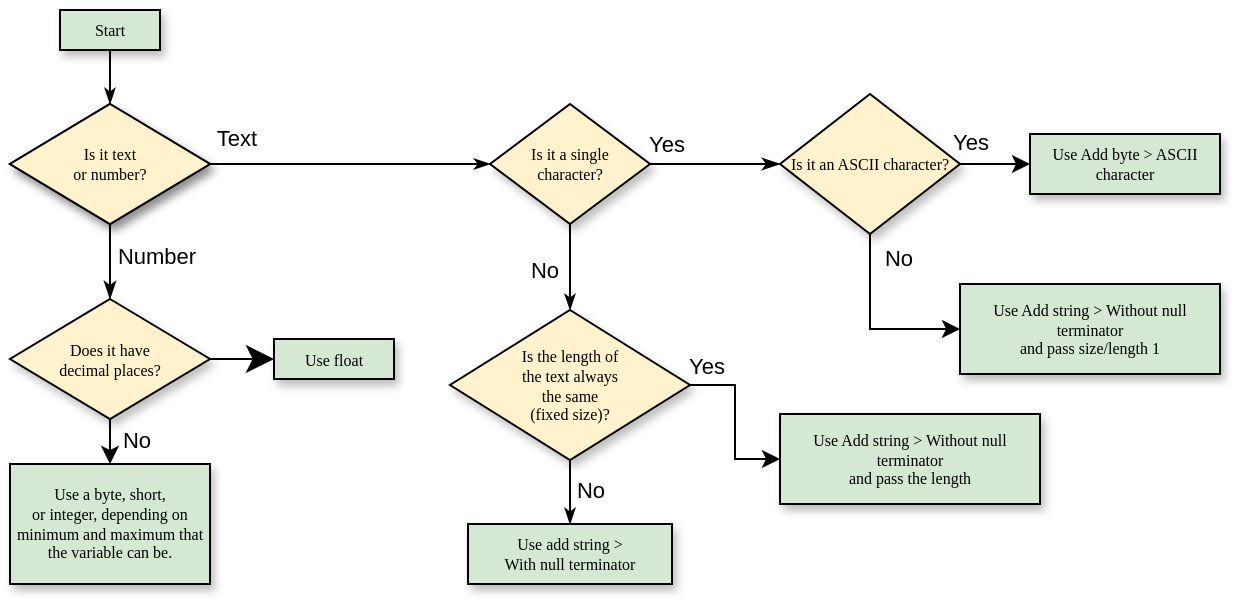 <mxfile version="14.6.6" type="device"><diagram name="Page-1" id="edf60f1a-56cd-e834-aa8a-f176f3a09ee4"><mxGraphModel dx="138" dy="268" grid="0" gridSize="10" guides="1" tooltips="1" connect="1" arrows="1" fold="1" page="1" pageScale="1" pageWidth="1100" pageHeight="850" background="#ffffff" math="0" shadow="0"><root><mxCell id="0"/><mxCell id="1" parent="0"/><mxCell id="60e70716793133e9-32" style="edgeStyle=orthogonalEdgeStyle;rounded=0;html=1;labelBackgroundColor=none;startSize=5;endArrow=classicThin;endFill=1;endSize=5;jettySize=auto;orthogonalLoop=1;strokeWidth=1;fontFamily=Verdana;fontSize=8" parent="1" source="60e70716793133e9-4" target="60e70716793133e9-5" edge="1"><mxGeometry relative="1" as="geometry"/></mxCell><mxCell id="60e70716793133e9-4" value="&lt;span style=&quot;&quot;&gt;Start&lt;/span&gt;" style="rounded=0;whiteSpace=wrap;html=1;shadow=1;labelBackgroundColor=#D5E8D4;strokeWidth=1;fontFamily=Verdana;fontSize=8;align=center;fillColor=#d5e8d4;" parent="1" vertex="1"><mxGeometry x="225" y="173" width="50" height="20" as="geometry"/></mxCell><mxCell id="60e70716793133e9-33" value="Text" style="edgeStyle=orthogonalEdgeStyle;rounded=0;html=1;labelBackgroundColor=none;startSize=5;endArrow=classicThin;endFill=1;endSize=5;jettySize=auto;orthogonalLoop=1;strokeWidth=1;fontFamily=Helvetica;fontSize=11;" parent="1" source="60e70716793133e9-5" target="60e70716793133e9-7" edge="1"><mxGeometry x="-0.814" y="13" relative="1" as="geometry"><mxPoint as="offset"/></mxGeometry></mxCell><mxCell id="60e70716793133e9-37" value="Number" style="edgeStyle=orthogonalEdgeStyle;rounded=0;html=1;labelBackgroundColor=none;startSize=6;endArrow=classicThin;endFill=1;endSize=6;jettySize=auto;orthogonalLoop=1;strokeWidth=1;fontFamily=Helvetica;fontSize=11;entryX=0.5;entryY=0;entryDx=0;entryDy=0;" parent="1" source="60e70716793133e9-5" target="IQ9ffZU0nIUYN66wLPz7-1" edge="1"><mxGeometry x="-0.246" y="23" relative="1" as="geometry"><mxPoint as="offset"/><mxPoint x="250" y="320" as="targetPoint"/></mxGeometry></mxCell><mxCell id="60e70716793133e9-5" value="Is it text&lt;br&gt;or number?" style="rhombus;whiteSpace=wrap;html=1;rounded=0;shadow=1;labelBackgroundColor=none;strokeWidth=1;fontFamily=Verdana;fontSize=8;align=center;" parent="1" vertex="1"><mxGeometry x="200" y="220" width="100" height="60" as="geometry"/></mxCell><mxCell id="60e70716793133e9-34" value="Yes" style="edgeStyle=orthogonalEdgeStyle;rounded=0;html=1;labelBackgroundColor=none;startSize=6;endArrow=classicThin;endFill=1;endSize=6;jettySize=auto;orthogonalLoop=1;strokeWidth=1;fontFamily=Helvetica;fontSize=11;entryX=0;entryY=0.5;entryDx=0;entryDy=0;" parent="1" source="60e70716793133e9-7" target="IQ9ffZU0nIUYN66wLPz7-11" edge="1"><mxGeometry x="-0.771" y="10" relative="1" as="geometry"><mxPoint as="offset"/></mxGeometry></mxCell><mxCell id="60e70716793133e9-35" value="No" style="edgeStyle=orthogonalEdgeStyle;rounded=0;html=1;labelBackgroundColor=none;startSize=5;endArrow=classicThin;endFill=1;endSize=5;jettySize=auto;orthogonalLoop=1;strokeWidth=1;fontFamily=Helvetica;fontSize=11;entryX=0.5;entryY=0;entryDx=0;entryDy=0;" parent="1" source="60e70716793133e9-7" target="IQ9ffZU0nIUYN66wLPz7-9" edge="1"><mxGeometry x="0.041" y="-13" relative="1" as="geometry"><mxPoint x="440" y="300" as="targetPoint"/><Array as="points"/><mxPoint as="offset"/></mxGeometry></mxCell><mxCell id="60e70716793133e9-7" value="Is it a single&lt;br&gt;character?" style="rhombus;whiteSpace=wrap;html=1;rounded=0;shadow=1;labelBackgroundColor=none;strokeWidth=1;fontFamily=Verdana;fontSize=8;align=center;fillColor=#fff2cc;" parent="1" vertex="1"><mxGeometry x="440" y="220" width="80" height="60" as="geometry"/></mxCell><mxCell id="60e70716793133e9-39" value="No" style="edgeStyle=orthogonalEdgeStyle;rounded=0;html=1;labelBackgroundColor=none;startSize=5;endArrow=classicThin;endFill=1;endSize=5;jettySize=auto;orthogonalLoop=1;strokeWidth=1;fontFamily=Helvetica;fontSize=11;exitX=0.5;exitY=1;exitDx=0;exitDy=0;" parent="1" source="IQ9ffZU0nIUYN66wLPz7-9" target="60e70716793133e9-12" edge="1"><mxGeometry x="0.274" y="10" relative="1" as="geometry"><mxPoint as="offset"/></mxGeometry></mxCell><mxCell id="60e70716793133e9-11" value="Use float" style="whiteSpace=wrap;html=1;rounded=0;shadow=1;labelBackgroundColor=none;strokeWidth=1;fontFamily=Verdana;fontSize=8;align=center;spacing=3;fillColor=#d5e8d4;" parent="1" vertex="1"><mxGeometry x="332" y="337.5" width="60" height="20" as="geometry"/></mxCell><mxCell id="60e70716793133e9-12" value="Use add string &amp;gt;&lt;br&gt;With null terminator" style="whiteSpace=wrap;html=1;rounded=0;shadow=1;labelBackgroundColor=none;strokeWidth=1;fontFamily=Verdana;fontSize=8;align=center;spacing=3;fillColor=#d5e8d4;" parent="1" vertex="1"><mxGeometry x="429" y="430" width="102" height="30" as="geometry"/></mxCell><mxCell id="IQ9ffZU0nIUYN66wLPz7-26" value="No" style="edgeStyle=orthogonalEdgeStyle;rounded=0;orthogonalLoop=1;jettySize=auto;html=1;exitX=0.5;exitY=1;exitDx=0;exitDy=0;entryX=0.5;entryY=0;entryDx=0;entryDy=0;fontFamily=Helvetica;fontSize=11;" edge="1" parent="1" source="IQ9ffZU0nIUYN66wLPz7-1" target="IQ9ffZU0nIUYN66wLPz7-3"><mxGeometry x="-0.067" y="13" relative="1" as="geometry"><mxPoint as="offset"/></mxGeometry></mxCell><mxCell id="IQ9ffZU0nIUYN66wLPz7-27" style="edgeStyle=orthogonalEdgeStyle;rounded=0;orthogonalLoop=1;jettySize=auto;html=1;entryX=0;entryY=0.5;entryDx=0;entryDy=0;fontFamily=Helvetica;fontSize=11;startSize=11;endSize=11;" edge="1" parent="1" source="IQ9ffZU0nIUYN66wLPz7-1" target="60e70716793133e9-11"><mxGeometry relative="1" as="geometry"/></mxCell><mxCell id="IQ9ffZU0nIUYN66wLPz7-1" value="Does it have&lt;br&gt;decimal places?" style="rhombus;whiteSpace=wrap;html=1;rounded=0;shadow=1;labelBackgroundColor=none;strokeWidth=1;fontFamily=Verdana;fontSize=8;align=center;spacing=3;fillColor=#fff2cc;" vertex="1" parent="1"><mxGeometry x="200" y="317.5" width="100" height="60" as="geometry"/></mxCell><mxCell id="IQ9ffZU0nIUYN66wLPz7-3" value="Use a byte, short,&lt;br&gt;or integer, depending on minimum and maximum that the variable can be." style="whiteSpace=wrap;html=1;rounded=0;shadow=1;fontFamily=Verdana;fontSize=8;strokeWidth=1;spacing=3;fillColor=#d5e8d4;" vertex="1" parent="1"><mxGeometry x="200" y="400" width="100" height="60" as="geometry"/></mxCell><mxCell id="IQ9ffZU0nIUYN66wLPz7-7" value="Is it text&lt;br&gt;or number?" style="rhombus;whiteSpace=wrap;html=1;rounded=0;shadow=1;labelBackgroundColor=none;strokeWidth=1;fontFamily=Verdana;fontSize=8;align=center;spacing=3;fillColor=#fff2cc;" vertex="1" parent="1"><mxGeometry x="200" y="220" width="100" height="60" as="geometry"/></mxCell><mxCell id="IQ9ffZU0nIUYN66wLPz7-18" value="Yes" style="edgeStyle=orthogonalEdgeStyle;rounded=0;orthogonalLoop=1;jettySize=auto;html=1;entryX=0;entryY=0.5;entryDx=0;entryDy=0;labelPosition=center;verticalLabelPosition=middle;align=center;verticalAlign=middle;" edge="1" parent="1" source="IQ9ffZU0nIUYN66wLPz7-9" target="IQ9ffZU0nIUYN66wLPz7-19"><mxGeometry x="-0.805" y="10" relative="1" as="geometry"><mxPoint x="550" y="390" as="targetPoint"/><mxPoint as="offset"/></mxGeometry></mxCell><mxCell id="IQ9ffZU0nIUYN66wLPz7-9" value="Is the length of&lt;br&gt;the text always&lt;br&gt;the same&lt;br&gt;(fixed size)?" style="rhombus;whiteSpace=wrap;html=1;rounded=0;shadow=1;labelBackgroundColor=none;strokeWidth=1;fontFamily=Verdana;fontSize=8;align=center;spacing=3;spacingTop=0;fillColor=#fff2cc;" vertex="1" parent="1"><mxGeometry x="420" y="323" width="120" height="75" as="geometry"/></mxCell><mxCell id="IQ9ffZU0nIUYN66wLPz7-13" value="Yes" style="edgeStyle=orthogonalEdgeStyle;rounded=0;orthogonalLoop=1;jettySize=auto;html=1;" edge="1" parent="1" source="IQ9ffZU0nIUYN66wLPz7-11" target="IQ9ffZU0nIUYN66wLPz7-12"><mxGeometry x="-0.775" y="11" relative="1" as="geometry"><mxPoint as="offset"/></mxGeometry></mxCell><mxCell id="IQ9ffZU0nIUYN66wLPz7-20" value="No" style="edgeStyle=orthogonalEdgeStyle;rounded=0;orthogonalLoop=1;jettySize=auto;html=1;exitX=0.5;exitY=1;exitDx=0;exitDy=0;entryX=0;entryY=0.5;entryDx=0;entryDy=0;labelPosition=center;verticalLabelPosition=middle;align=center;verticalAlign=middle;" edge="1" parent="1" source="IQ9ffZU0nIUYN66wLPz7-11" target="IQ9ffZU0nIUYN66wLPz7-15"><mxGeometry x="-0.741" y="14" relative="1" as="geometry"><mxPoint x="614.667" y="350" as="targetPoint"/><mxPoint as="offset"/></mxGeometry></mxCell><mxCell id="IQ9ffZU0nIUYN66wLPz7-11" value="Is it an ASCII character?" style="rhombus;whiteSpace=wrap;html=1;rounded=0;shadow=1;labelBackgroundColor=none;strokeWidth=1;fontFamily=Verdana;fontSize=8;align=center;spacing=3;fillColor=#fff2cc;" vertex="1" parent="1"><mxGeometry x="585" y="215" width="90" height="70" as="geometry"/></mxCell><mxCell id="IQ9ffZU0nIUYN66wLPz7-12" value="Use Add byte &amp;gt; ASCII character" style="whiteSpace=wrap;html=1;rounded=0;shadow=1;fontFamily=Verdana;fontSize=8;strokeWidth=1;spacing=3;fillColor=#d5e8d4;" vertex="1" parent="1"><mxGeometry x="710" y="235" width="95" height="30" as="geometry"/></mxCell><mxCell id="IQ9ffZU0nIUYN66wLPz7-15" value="Use Add string &amp;gt; Without null terminator&lt;br&gt;and pass size/length 1" style="whiteSpace=wrap;html=1;rounded=0;shadow=1;fontFamily=Verdana;fontSize=8;strokeWidth=1;spacing=3;fillColor=#d5e8d4;" vertex="1" parent="1"><mxGeometry x="675" y="310" width="130" height="45" as="geometry"/></mxCell><mxCell id="IQ9ffZU0nIUYN66wLPz7-19" value="Use Add string &amp;gt; Without null terminator&lt;br&gt;and pass the length" style="whiteSpace=wrap;html=1;rounded=0;shadow=1;fontFamily=Verdana;fontSize=8;strokeWidth=1;spacing=3;fillColor=#d5e8d4;" vertex="1" parent="1"><mxGeometry x="585" y="375" width="130" height="45" as="geometry"/></mxCell></root></mxGraphModel></diagram></mxfile>